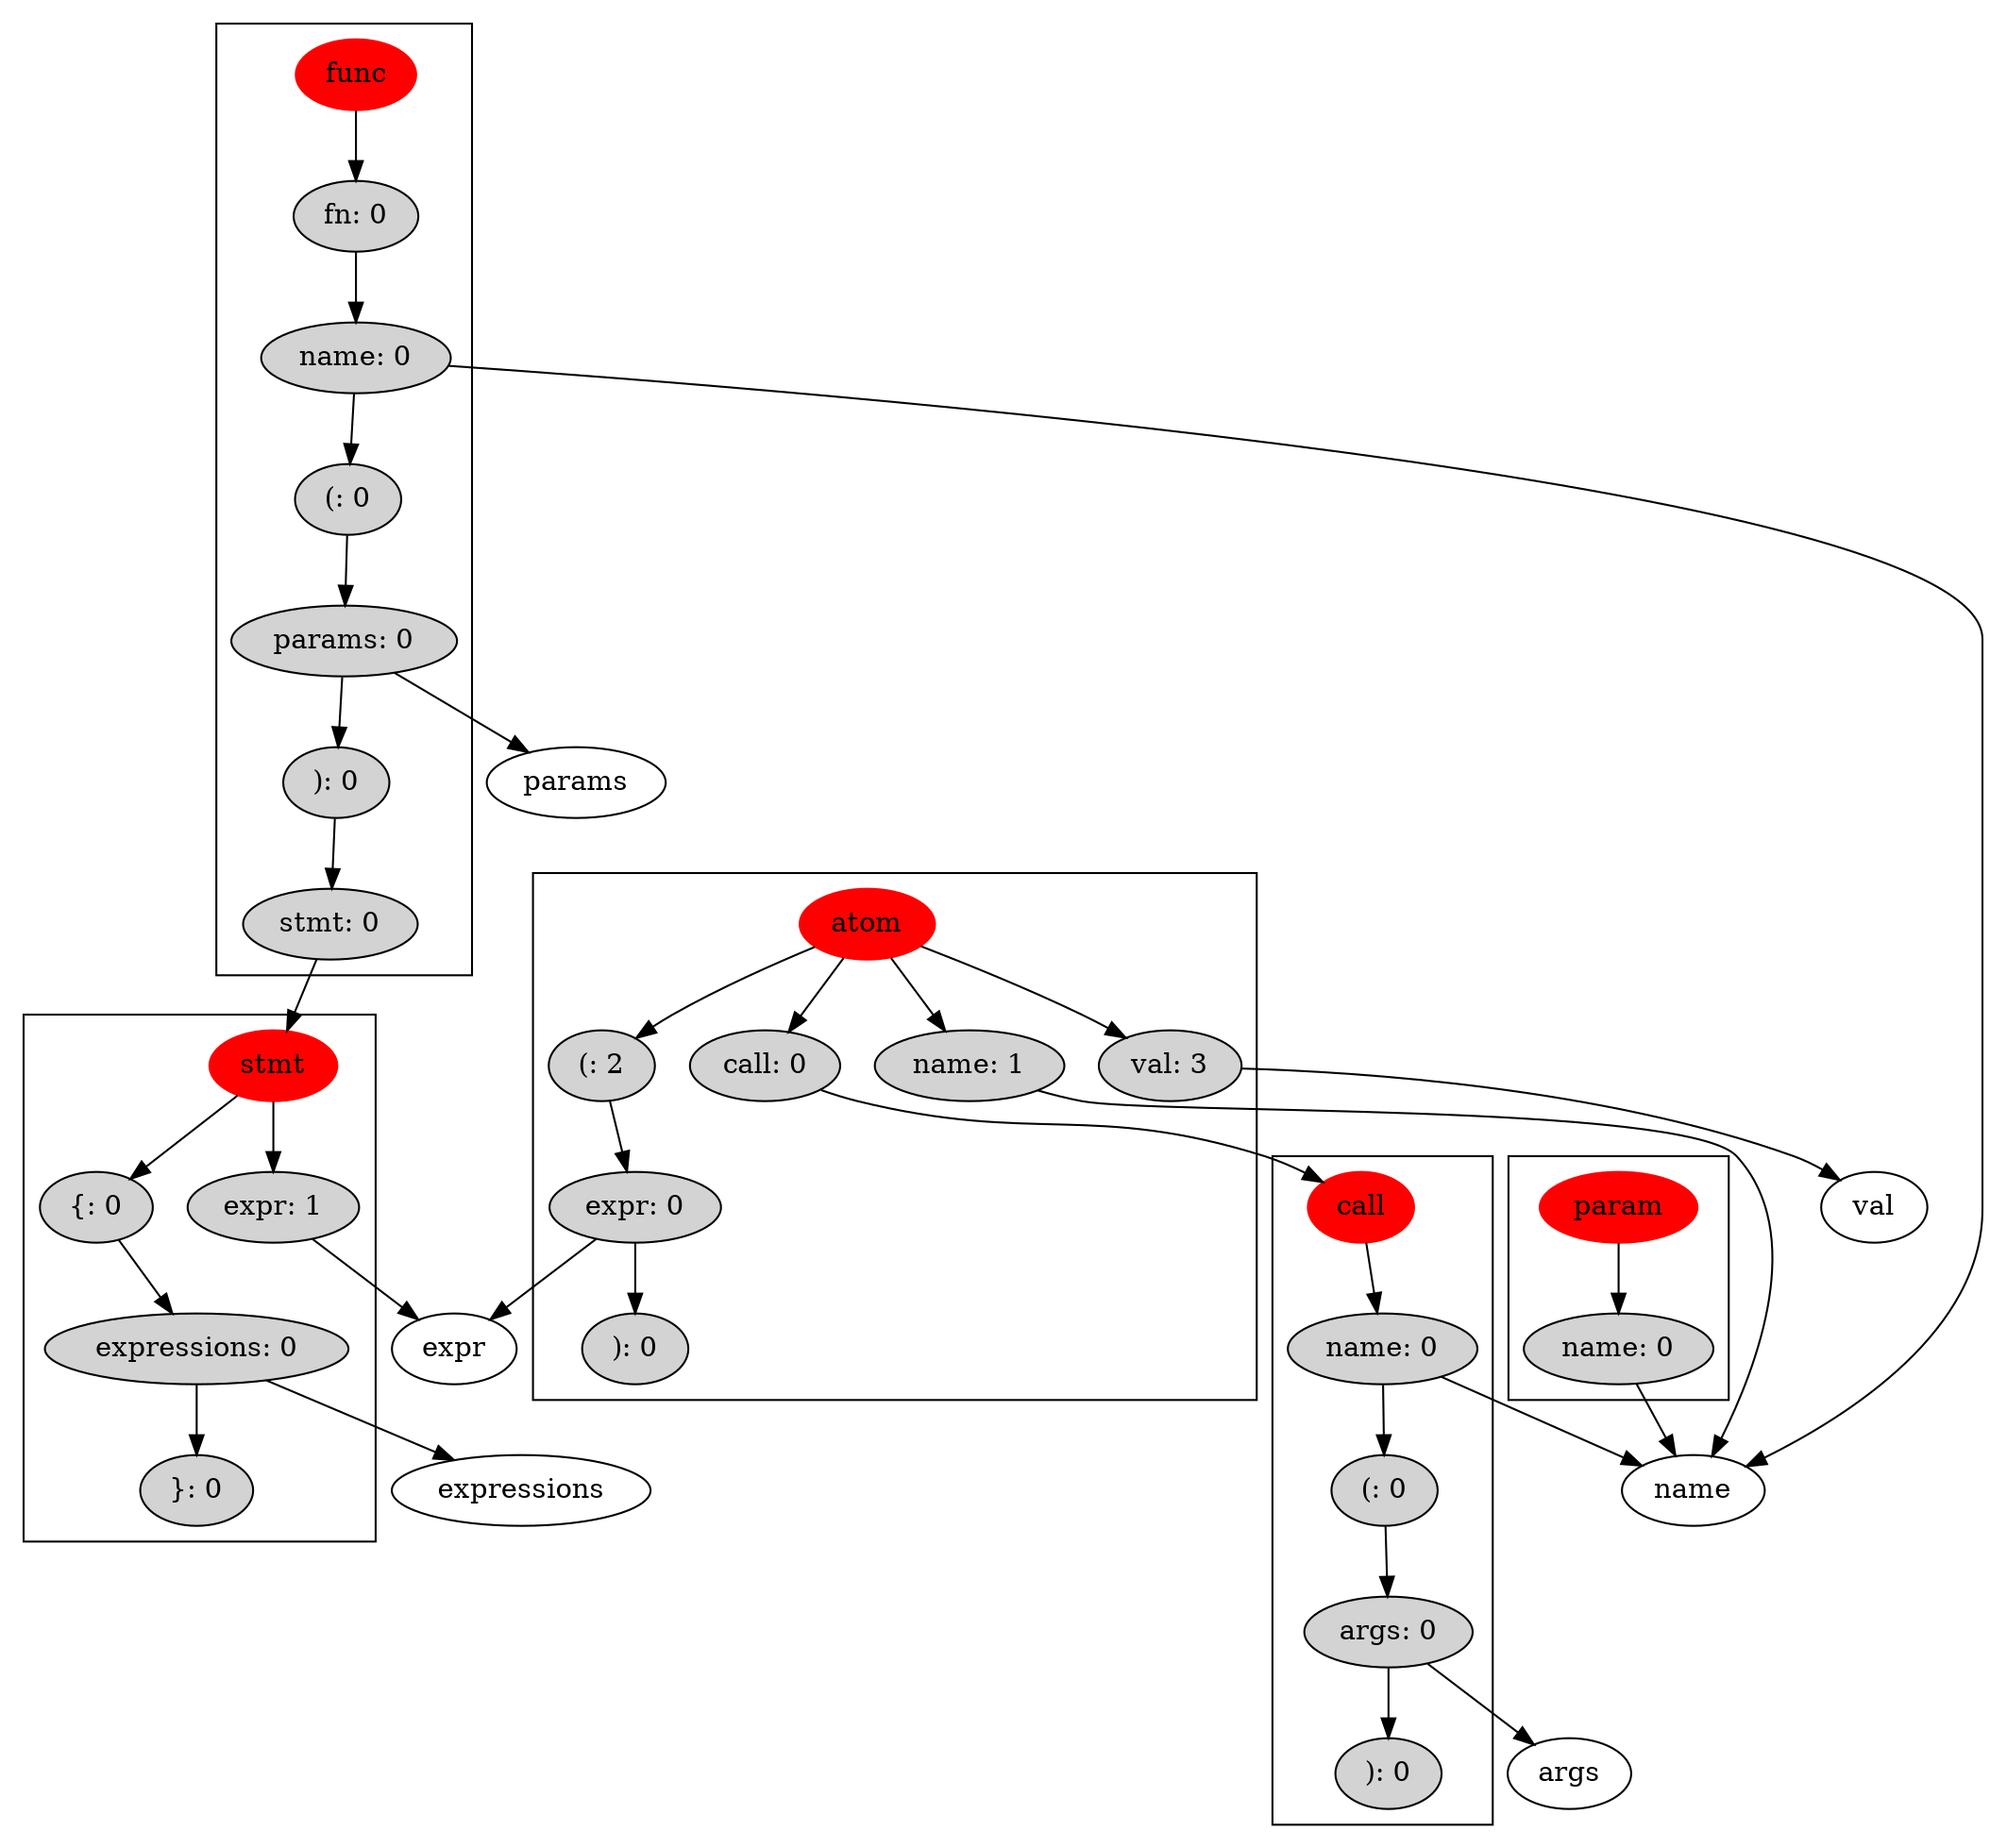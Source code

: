 digraph AST {
	subgraph cluster_stmt {
		stmt [style = filled; color = red;]
		stmt_1 [label = "{: 0"; style = filled; shape = "ellipse"]
		stmt_2 [label = "expressions: 0"; style = filled; shape = "ellipse"]
		stmt_3 [label = "}: 0"; style = filled; shape = "ellipse"]
		stmt_4 [label = "expr: 1"; style = filled; shape = "ellipse"]
		stmt -> stmt_1
		stmt_1 -> stmt_2
		stmt_2 -> stmt_3
		stmt -> stmt_4
	}
	stmt_2 -> expressions
	stmt_4 -> expr
	subgraph cluster_param {
		param [style = filled; color = red;]
		param_1 [label = "name: 0"; style = filled; shape = "ellipse"]
		param -> param_1
	}
	param_1 -> name
	subgraph cluster_atom {
		atom [style = filled; color = red;]
		atom_1 [label = "call: 0"; style = filled; shape = "ellipse"]
		atom_2 [label = "name: 1"; style = filled; shape = "ellipse"]
		atom_3 [label = "(: 2"; style = filled; shape = "ellipse"]
		atom_4 [label = "expr: 0"; style = filled; shape = "ellipse"]
		atom_5 [label = "): 0"; style = filled; shape = "ellipse"]
		atom_6 [label = "val: 3"; style = filled; shape = "ellipse"]
		atom -> atom_1
		atom -> atom_2
		atom -> atom_3
		atom_3 -> atom_4
		atom_4 -> atom_5
		atom -> atom_6
	}
	atom_1 -> call
	atom_2 -> name
	atom_4 -> expr
	atom_6 -> val
	subgraph cluster_call {
		call [style = filled; color = red;]
		call_1 [label = "name: 0"; style = filled; shape = "ellipse"]
		call_2 [label = "(: 0"; style = filled; shape = "ellipse"]
		call_3 [label = "args: 0"; style = filled; shape = "ellipse"]
		call_4 [label = "): 0"; style = filled; shape = "ellipse"]
		call -> call_1
		call_1 -> call_2
		call_2 -> call_3
		call_3 -> call_4
	}
	call_1 -> name
	call_3 -> args
	subgraph cluster_func {
		func [style = filled; color = red;]
		func_1 [label = "fn: 0"; style = filled; shape = "ellipse"]
		func_2 [label = "name: 0"; style = filled; shape = "ellipse"]
		func_3 [label = "(: 0"; style = filled; shape = "ellipse"]
		func_4 [label = "params: 0"; style = filled; shape = "ellipse"]
		func_5 [label = "): 0"; style = filled; shape = "ellipse"]
		func_6 [label = "stmt: 0"; style = filled; shape = "ellipse"]
		func -> func_1
		func_1 -> func_2
		func_2 -> func_3
		func_3 -> func_4
		func_4 -> func_5
		func_5 -> func_6
	}
	func_2 -> name
	func_4 -> params
	func_6 -> stmt
}